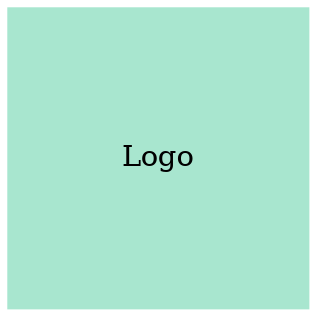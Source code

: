 digraph G {
    // Set the overall style and size of the logo
    graph [size = "4,4", ratio = 1, bgcolor = "white"];

// Define the node style for the shapes in the logo
    node [style = filled, fontcolor = black, shape = box];

// Logo element as a square box with a nicer color
    logo_title [label = "Logo" shape = box fontcolor = black style = filled color = "#a8e6cf" width = 2.0 height = 2.0 fixedsize = true];
}
